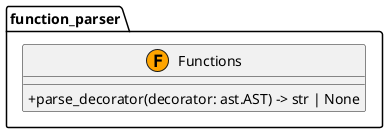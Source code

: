 @startuml
skinparam classAttributeIconSize 0

package "function_parser" {
  class Functions <<(F,orange)>> {
    +parse_decorator(decorator: ast.AST) -> str | None
  }
}

' Relationships
@enduml
